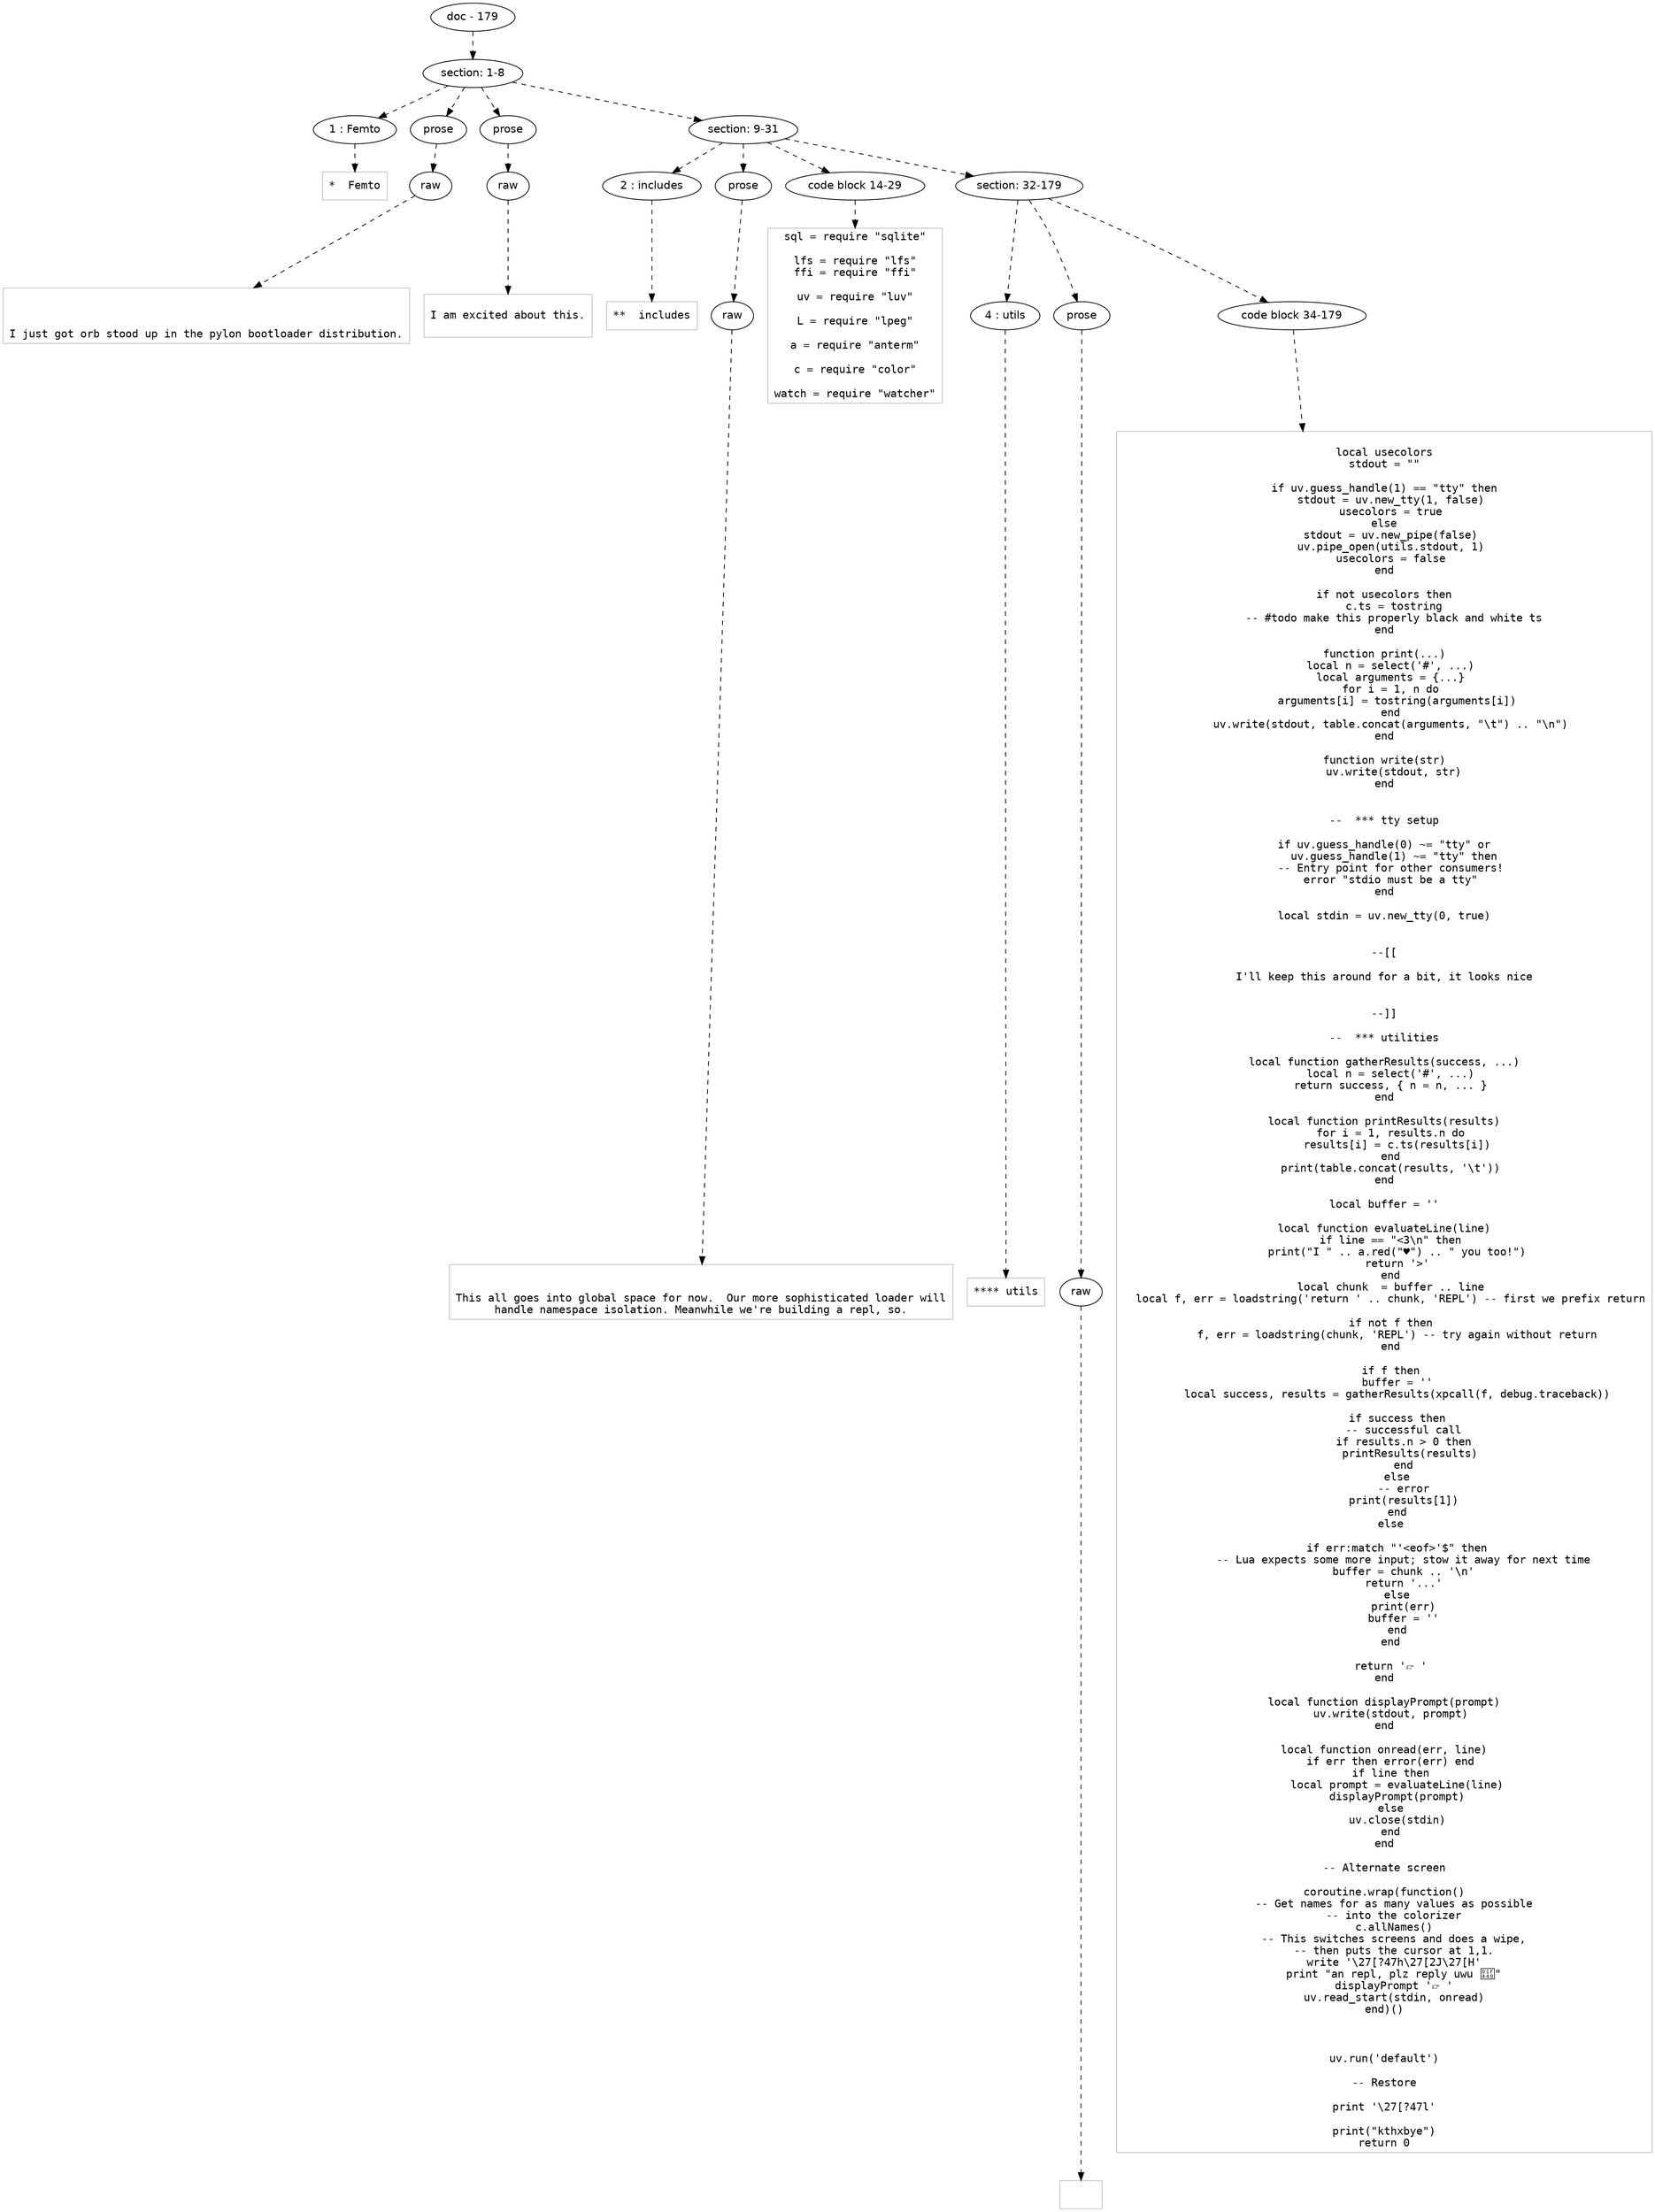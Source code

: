 digraph lpegNode {

node [fontname=Helvetica]
edge [style=dashed]

doc_0 [label="doc - 179"]


doc_0 -> { section_1}
{rank=same; section_1}

section_1 [label="section: 1-8"]


// END RANK doc_0

section_1 -> { header_2 prose_3 prose_4 section_5}
{rank=same; header_2 prose_3 prose_4 section_5}

header_2 [label="1 : Femto"]

prose_3 [label="prose"]

prose_4 [label="prose"]

section_5 [label="section: 9-31"]


// END RANK section_1

header_2 -> leaf_6
leaf_6  [color=Gray,shape=rectangle,fontname=Inconsolata,label="*  Femto"]
// END RANK header_2

prose_3 -> { raw_7}
{rank=same; raw_7}

raw_7 [label="raw"]


// END RANK prose_3

raw_7 -> leaf_8
leaf_8  [color=Gray,shape=rectangle,fontname=Inconsolata,label="


I just got orb stood up in the pylon bootloader distribution.
"]
// END RANK raw_7

prose_4 -> { raw_9}
{rank=same; raw_9}

raw_9 [label="raw"]


// END RANK prose_4

raw_9 -> leaf_10
leaf_10  [color=Gray,shape=rectangle,fontname=Inconsolata,label="
I am excited about this.

"]
// END RANK raw_9

section_5 -> { header_11 prose_12 codeblock_13 section_14}
{rank=same; header_11 prose_12 codeblock_13 section_14}

header_11 [label="2 : includes"]

prose_12 [label="prose"]

codeblock_13 [label="code block 14-29"]

section_14 [label="section: 32-179"]


// END RANK section_5

header_11 -> leaf_15
leaf_15  [color=Gray,shape=rectangle,fontname=Inconsolata,label="**  includes"]
// END RANK header_11

prose_12 -> { raw_16}
{rank=same; raw_16}

raw_16 [label="raw"]


// END RANK prose_12

raw_16 -> leaf_17
leaf_17  [color=Gray,shape=rectangle,fontname=Inconsolata,label="

This all goes into global space for now.  Our more sophisticated loader will
handle namespace isolation. Meanwhile we're building a repl, so.
"]
// END RANK raw_16

codeblock_13 -> leaf_18
leaf_18  [color=Gray,shape=rectangle,fontname=Inconsolata,label="sql = require \"sqlite\"

lfs = require \"lfs\"
ffi = require \"ffi\"

uv = require \"luv\"

L = require \"lpeg\"

a = require \"anterm\"

c = require \"color\"

watch = require \"watcher\""]
// END RANK codeblock_13

section_14 -> { header_19 prose_20 codeblock_21}
{rank=same; header_19 prose_20 codeblock_21}

header_19 [label="4 : utils"]

prose_20 [label="prose"]

codeblock_21 [label="code block 34-179"]


// END RANK section_14

header_19 -> leaf_22
leaf_22  [color=Gray,shape=rectangle,fontname=Inconsolata,label="**** utils"]
// END RANK header_19

prose_20 -> { raw_23}
{rank=same; raw_23}

raw_23 [label="raw"]


// END RANK prose_20

raw_23 -> leaf_24
leaf_24  [color=Gray,shape=rectangle,fontname=Inconsolata,label="
"]
// END RANK raw_23

codeblock_21 -> leaf_25
leaf_25  [color=Gray,shape=rectangle,fontname=Inconsolata,label="
local usecolors
stdout = \"\"

if uv.guess_handle(1) == \"tty\" then
  stdout = uv.new_tty(1, false)
  usecolors = true
else
  stdout = uv.new_pipe(false)
  uv.pipe_open(utils.stdout, 1)
  usecolors = false
end

if not usecolors then
   c.ts = tostring
   -- #todo make this properly black and white ts
end

function print(...)
  local n = select('#', ...)
  local arguments = {...}
  for i = 1, n do
    arguments[i] = tostring(arguments[i])
  end
  uv.write(stdout, table.concat(arguments, \"\\t\") .. \"\\n\")
end

function write(str)
   uv.write(stdout, str)
end


--  *** tty setup

if uv.guess_handle(0) ~= \"tty\" or
   uv.guess_handle(1) ~= \"tty\" then
  -- Entry point for other consumers!
  error \"stdio must be a tty\"
end

local stdin = uv.new_tty(0, true)


--[[

I'll keep this around for a bit, it looks nice


--]]

--  *** utilities

local function gatherResults(success, ...)
  local n = select('#', ...)
  return success, { n = n, ... }
end

local function printResults(results)
  for i = 1, results.n do
    results[i] = c.ts(results[i])
  end
  print(table.concat(results, '\\t'))
end

local buffer = ''

local function evaluateLine(line)
  if line == \"<3\\n\" then
    print(\"I \" .. a.red(\"♥\") .. \" you too!\")
    return '>'
  end
  local chunk  = buffer .. line
  local f, err = loadstring('return ' .. chunk, 'REPL') -- first we prefix return

  if not f then
    f, err = loadstring(chunk, 'REPL') -- try again without return
  end

  if f then
    buffer = ''
    local success, results = gatherResults(xpcall(f, debug.traceback))

    if success then
      -- successful call
      if results.n > 0 then
        printResults(results)
      end
    else
      -- error
      print(results[1])
    end
  else

    if err:match \"'<eof>'$\" then
      -- Lua expects some more input; stow it away for next time
      buffer = chunk .. '\\n'
      return '...'
    else
      print(err)
      buffer = ''
    end
  end

  return '👉 '
end

local function displayPrompt(prompt)
  uv.write(stdout, prompt)
end

local function onread(err, line)
  if err then error(err) end
  if line then
    local prompt = evaluateLine(line)
    displayPrompt(prompt)
  else
    uv.close(stdin)
  end
end

-- Alternate screen

coroutine.wrap(function()
   -- Get names for as many values as possible
   -- into the colorizer
   c.allNames()
   -- This switches screens and does a wipe,
   -- then puts the cursor at 1,1.
   write '\\27[?47h\\27[2J\\27[H'
   print \"an repl, plz reply uwu 👀\"
   displayPrompt '👉 '
   uv.read_start(stdin, onread)
end)()



uv.run('default')

-- Restore

print '\\27[?47l'

print(\"kthxbye\")
return 0"]
// END RANK codeblock_21


}
